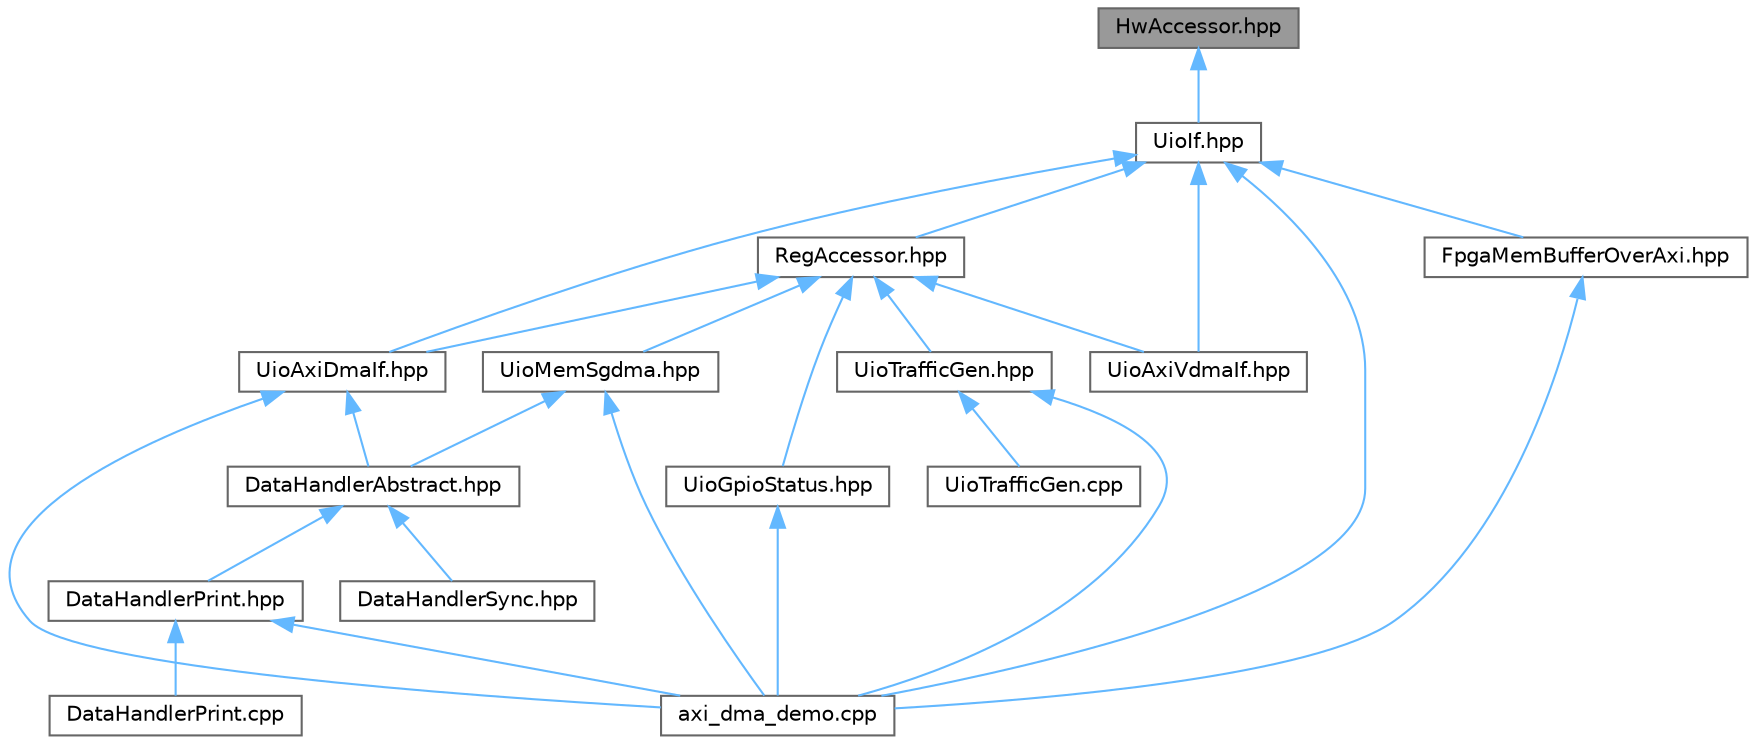 digraph "HwAccessor.hpp"
{
 // INTERACTIVE_SVG=YES
 // LATEX_PDF_SIZE
  bgcolor="transparent";
  edge [fontname=Helvetica,fontsize=10,labelfontname=Helvetica,labelfontsize=10];
  node [fontname=Helvetica,fontsize=10,shape=box,height=0.2,width=0.4];
  Node1 [label="HwAccessor.hpp",height=0.2,width=0.4,color="gray40", fillcolor="grey60", style="filled", fontcolor="black",tooltip=" "];
  Node1 -> Node2 [dir="back",color="steelblue1",style="solid"];
  Node2 [label="UioIf.hpp",height=0.2,width=0.4,color="grey40", fillcolor="white", style="filled",URL="$_uio_if_8hpp.html",tooltip=" "];
  Node2 -> Node3 [dir="back",color="steelblue1",style="solid"];
  Node3 [label="FpgaMemBufferOverAxi.hpp",height=0.2,width=0.4,color="grey40", fillcolor="white", style="filled",URL="$_fpga_mem_buffer_over_axi_8hpp.html",tooltip=" "];
  Node3 -> Node4 [dir="back",color="steelblue1",style="solid"];
  Node4 [label="axi_dma_demo.cpp",height=0.2,width=0.4,color="grey40", fillcolor="white", style="filled",URL="$axi__dma__demo_8cpp.html",tooltip=" "];
  Node2 -> Node5 [dir="back",color="steelblue1",style="solid"];
  Node5 [label="RegAccessor.hpp",height=0.2,width=0.4,color="grey40", fillcolor="white", style="filled",URL="$_reg_accessor_8hpp.html",tooltip=" "];
  Node5 -> Node6 [dir="back",color="steelblue1",style="solid"];
  Node6 [label="UioAxiDmaIf.hpp",height=0.2,width=0.4,color="grey40", fillcolor="white", style="filled",URL="$_uio_axi_dma_if_8hpp.html",tooltip=" "];
  Node6 -> Node7 [dir="back",color="steelblue1",style="solid"];
  Node7 [label="DataHandlerAbstract.hpp",height=0.2,width=0.4,color="grey40", fillcolor="white", style="filled",URL="$_data_handler_abstract_8hpp.html",tooltip=" "];
  Node7 -> Node8 [dir="back",color="steelblue1",style="solid"];
  Node8 [label="DataHandlerPrint.hpp",height=0.2,width=0.4,color="grey40", fillcolor="white", style="filled",URL="$_data_handler_print_8hpp.html",tooltip=" "];
  Node8 -> Node9 [dir="back",color="steelblue1",style="solid"];
  Node9 [label="DataHandlerPrint.cpp",height=0.2,width=0.4,color="grey40", fillcolor="white", style="filled",URL="$_data_handler_print_8cpp.html",tooltip=" "];
  Node8 -> Node4 [dir="back",color="steelblue1",style="solid"];
  Node7 -> Node10 [dir="back",color="steelblue1",style="solid"];
  Node10 [label="DataHandlerSync.hpp",height=0.2,width=0.4,color="grey40", fillcolor="white", style="filled",URL="$_data_handler_sync_8hpp.html",tooltip=" "];
  Node6 -> Node4 [dir="back",color="steelblue1",style="solid"];
  Node5 -> Node11 [dir="back",color="steelblue1",style="solid"];
  Node11 [label="UioAxiVdmaIf.hpp",height=0.2,width=0.4,color="grey40", fillcolor="white", style="filled",URL="$_uio_axi_vdma_if_8hpp.html",tooltip=" "];
  Node5 -> Node12 [dir="back",color="steelblue1",style="solid"];
  Node12 [label="UioGpioStatus.hpp",height=0.2,width=0.4,color="grey40", fillcolor="white", style="filled",URL="$_uio_gpio_status_8hpp.html",tooltip=" "];
  Node12 -> Node4 [dir="back",color="steelblue1",style="solid"];
  Node5 -> Node13 [dir="back",color="steelblue1",style="solid"];
  Node13 [label="UioMemSgdma.hpp",height=0.2,width=0.4,color="grey40", fillcolor="white", style="filled",URL="$_uio_mem_sgdma_8hpp.html",tooltip=" "];
  Node13 -> Node7 [dir="back",color="steelblue1",style="solid"];
  Node13 -> Node4 [dir="back",color="steelblue1",style="solid"];
  Node5 -> Node14 [dir="back",color="steelblue1",style="solid"];
  Node14 [label="UioTrafficGen.hpp",height=0.2,width=0.4,color="grey40", fillcolor="white", style="filled",URL="$_uio_traffic_gen_8hpp.html",tooltip=" "];
  Node14 -> Node15 [dir="back",color="steelblue1",style="solid"];
  Node15 [label="UioTrafficGen.cpp",height=0.2,width=0.4,color="grey40", fillcolor="white", style="filled",URL="$_uio_traffic_gen_8cpp.html",tooltip=" "];
  Node14 -> Node4 [dir="back",color="steelblue1",style="solid"];
  Node2 -> Node6 [dir="back",color="steelblue1",style="solid"];
  Node2 -> Node11 [dir="back",color="steelblue1",style="solid"];
  Node2 -> Node4 [dir="back",color="steelblue1",style="solid"];
}
